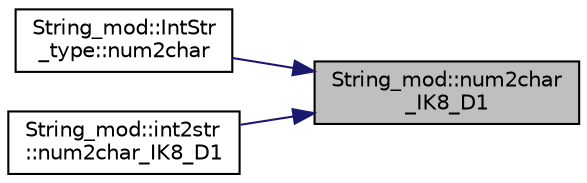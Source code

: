 digraph "String_mod::num2char_IK8_D1"
{
 // LATEX_PDF_SIZE
  edge [fontname="Helvetica",fontsize="10",labelfontname="Helvetica",labelfontsize="10"];
  node [fontname="Helvetica",fontsize="10",shape=record];
  rankdir="RL";
  Node1 [label="String_mod::num2char\l_IK8_D1",height=0.2,width=0.4,color="black", fillcolor="grey75", style="filled", fontcolor="black",tooltip="Convert the input value to string, with the requested format, if provided."];
  Node1 -> Node2 [dir="back",color="midnightblue",fontsize="10",style="solid"];
  Node2 [label="String_mod::IntStr\l_type::num2char",height=0.2,width=0.4,color="black", fillcolor="white", style="filled",URL="$structString__mod_1_1IntStr__type.html#aa012a55045a33ffeaa3d1f997d0ec3d6",tooltip=" "];
  Node1 -> Node3 [dir="back",color="midnightblue",fontsize="10",style="solid"];
  Node3 [label="String_mod::int2str\l::num2char_IK8_D1",height=0.2,width=0.4,color="black", fillcolor="white", style="filled",URL="$interfaceString__mod_1_1int2str.html#a42f86a823ac9394c9662bc4fcb9d7f1a",tooltip="Convert the input value to string, with the requested format, if provided."];
}
